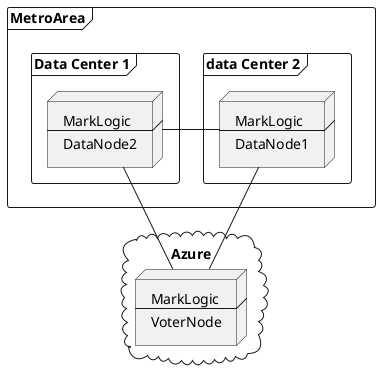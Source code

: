 @startuml
'https://plantuml.com/component-diagram
frame MetroArea {
  frame "data Center 2"{
    node node2 [
      MarkLogic
      ---
      DataNode1
    ]
  }
  frame "Data Center 1" {
    node node1 [
      MarkLogic
      ---
      DataNode2
    ]
  }
}
cloud "Azure"{
  node voter [
    MarkLogic
    ---
    VoterNode
  ]
}

node1 -right- node2
node2 -- voter
node1 -- voter
@enduml